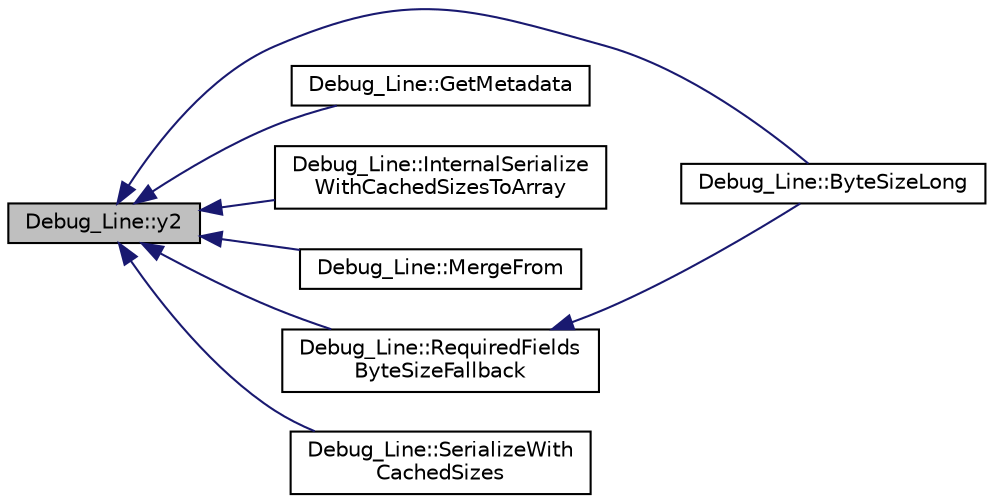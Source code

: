 digraph "Debug_Line::y2"
{
 // INTERACTIVE_SVG=YES
  edge [fontname="Helvetica",fontsize="10",labelfontname="Helvetica",labelfontsize="10"];
  node [fontname="Helvetica",fontsize="10",shape=record];
  rankdir="LR";
  Node1 [label="Debug_Line::y2",height=0.2,width=0.4,color="black", fillcolor="grey75", style="filled", fontcolor="black"];
  Node1 -> Node2 [dir="back",color="midnightblue",fontsize="10",style="solid",fontname="Helvetica"];
  Node2 [label="Debug_Line::ByteSizeLong",height=0.2,width=0.4,color="black", fillcolor="white", style="filled",URL="$d0/d2a/class_debug___line.html#aca2a7011b85f140d914f62b6af6d08e5"];
  Node1 -> Node3 [dir="back",color="midnightblue",fontsize="10",style="solid",fontname="Helvetica"];
  Node3 [label="Debug_Line::GetMetadata",height=0.2,width=0.4,color="black", fillcolor="white", style="filled",URL="$d0/d2a/class_debug___line.html#a4db8ca60fdcc83e06e923b39d02a60ea"];
  Node1 -> Node4 [dir="back",color="midnightblue",fontsize="10",style="solid",fontname="Helvetica"];
  Node4 [label="Debug_Line::InternalSerialize\lWithCachedSizesToArray",height=0.2,width=0.4,color="black", fillcolor="white", style="filled",URL="$d0/d2a/class_debug___line.html#ac8fcf92aa124927785bc4f27179db132"];
  Node1 -> Node5 [dir="back",color="midnightblue",fontsize="10",style="solid",fontname="Helvetica"];
  Node5 [label="Debug_Line::MergeFrom",height=0.2,width=0.4,color="black", fillcolor="white", style="filled",URL="$d0/d2a/class_debug___line.html#a552ff9f517557641f3b1b85216ebc466"];
  Node1 -> Node6 [dir="back",color="midnightblue",fontsize="10",style="solid",fontname="Helvetica"];
  Node6 [label="Debug_Line::RequiredFields\lByteSizeFallback",height=0.2,width=0.4,color="black", fillcolor="white", style="filled",URL="$d0/d2a/class_debug___line.html#aebed386f9e021c912ec810503a4205d9"];
  Node6 -> Node2 [dir="back",color="midnightblue",fontsize="10",style="solid",fontname="Helvetica"];
  Node1 -> Node7 [dir="back",color="midnightblue",fontsize="10",style="solid",fontname="Helvetica"];
  Node7 [label="Debug_Line::SerializeWith\lCachedSizes",height=0.2,width=0.4,color="black", fillcolor="white", style="filled",URL="$d0/d2a/class_debug___line.html#a8964bd9edd2a0c5650ab322407369608"];
}
